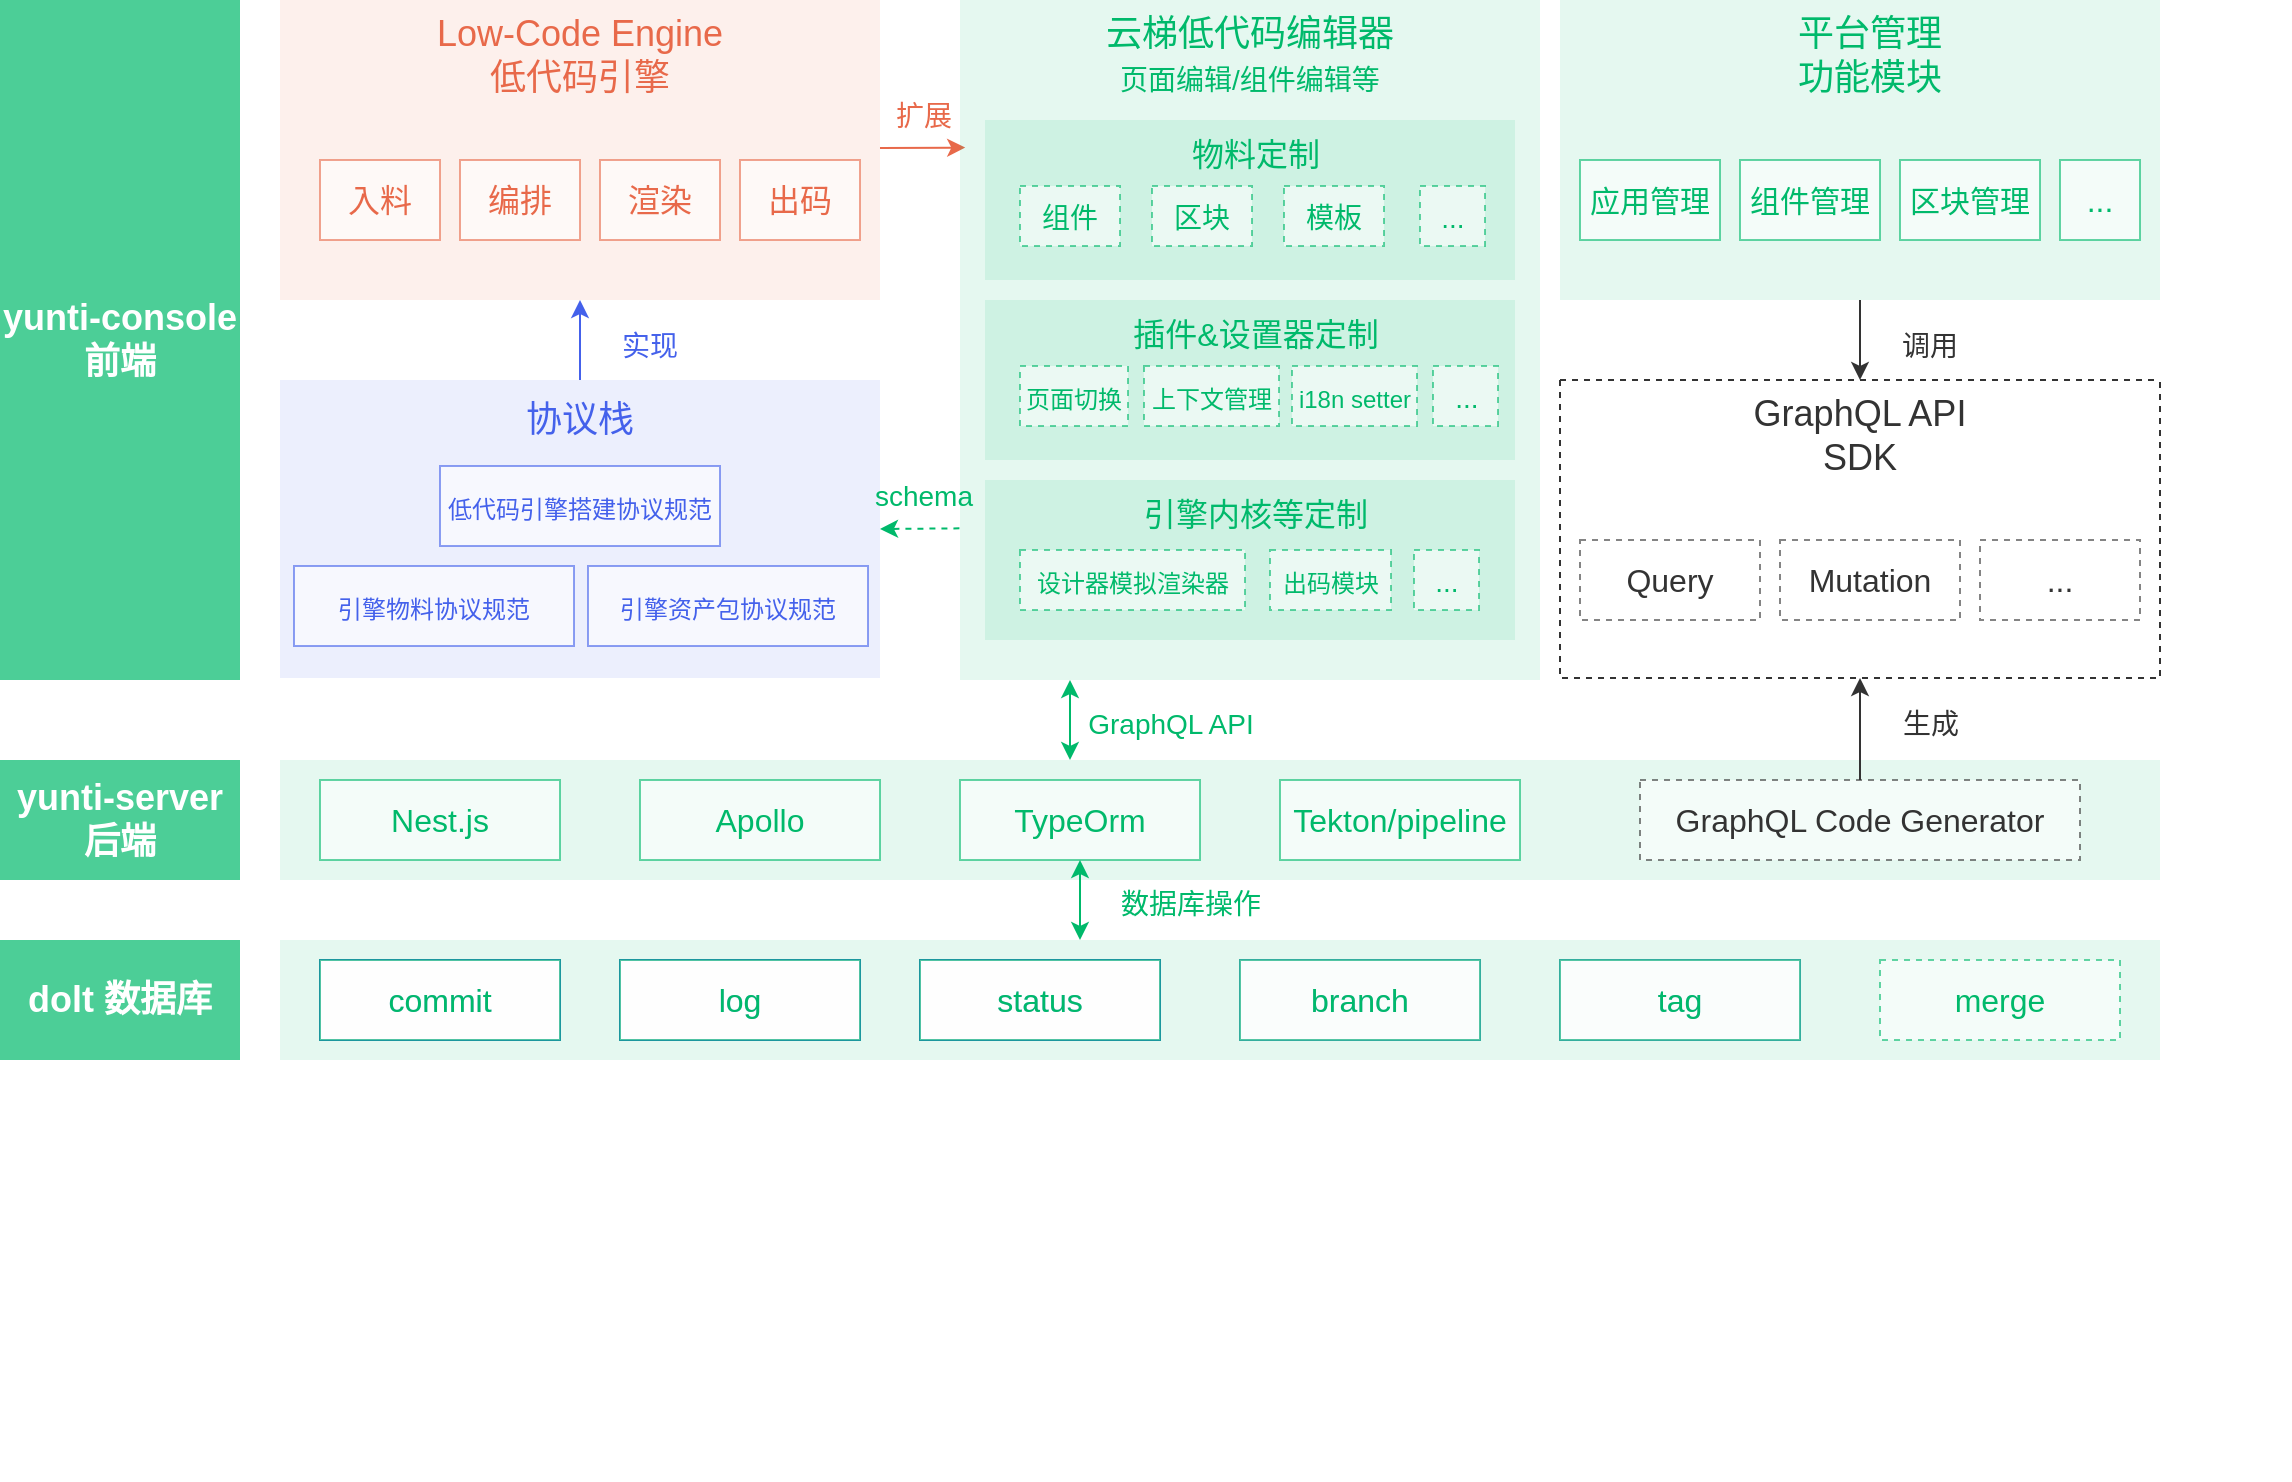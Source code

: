 <mxfile>
    <diagram id="mQrpNLpz2SsbmKvwexfa" name="Page-1">
        <mxGraphModel dx="1599" dy="947" grid="1" gridSize="10" guides="1" tooltips="1" connect="1" arrows="1" fold="1" page="1" pageScale="1" pageWidth="1169" pageHeight="1654" math="0" shadow="0">
            <root>
                <mxCell id="0"/>
                <mxCell id="1" parent="0"/>
                <mxCell id="2" value="" style="swimlane;startSize=0;fillColor=none;strokeColor=none;swimlaneFillColor=#00B96B;shadow=0;opacity=10;glass=0;" parent="1" vertex="1">
                    <mxGeometry x="180" y="910" width="940" height="60" as="geometry">
                        <mxRectangle x="210" y="910" width="50" height="40" as="alternateBounds"/>
                    </mxGeometry>
                </mxCell>
                <mxCell id="3" value="commit" style="rounded=0;whiteSpace=wrap;html=1;fillColor=#fff;fontColor=#4461eb;strokeColor=#4461eb;fontSize=16;fontStyle=0;opacity=60;" parent="2" vertex="1">
                    <mxGeometry x="20" y="10" width="120" height="40" as="geometry"/>
                </mxCell>
                <mxCell id="4" value="log" style="rounded=0;whiteSpace=wrap;html=1;fillColor=#fff;fontColor=#4461eb;strokeColor=#4461eb;fontSize=16;fontStyle=0;opacity=60;" parent="2" vertex="1">
                    <mxGeometry x="170" y="10" width="120" height="40" as="geometry"/>
                </mxCell>
                <mxCell id="5" value="status" style="rounded=0;whiteSpace=wrap;html=1;fillColor=#fff;fontColor=#4461eb;strokeColor=#4461eb;fontSize=16;fontStyle=0;opacity=60;" parent="2" vertex="1">
                    <mxGeometry x="320" y="10" width="120" height="40" as="geometry"/>
                </mxCell>
                <mxCell id="7" value="branch" style="rounded=0;whiteSpace=wrap;html=1;fillColor=#fff;fontColor=#4461eb;strokeColor=#4461eb;fontSize=16;fontStyle=0;opacity=60;" parent="2" vertex="1">
                    <mxGeometry x="480" y="10" width="120" height="40" as="geometry"/>
                </mxCell>
                <mxCell id="8" value="tag" style="rounded=0;whiteSpace=wrap;html=1;fillColor=#fff;fontColor=#4461eb;strokeColor=#4461eb;fontSize=16;fontStyle=0;opacity=60;" parent="2" vertex="1">
                    <mxGeometry x="640" y="10" width="120" height="40" as="geometry"/>
                </mxCell>
                <mxCell id="6" value="&lt;font color=&quot;#00b96b&quot;&gt;merge&lt;/font&gt;" style="rounded=0;whiteSpace=wrap;html=1;fillColor=#fff;fontColor=#4461eb;strokeColor=#00B96B;fontSize=16;fontStyle=0;opacity=60;dashed=1;" parent="2" vertex="1">
                    <mxGeometry x="800" y="10" width="120" height="40" as="geometry"/>
                </mxCell>
                <mxCell id="72" value="commit" style="rounded=0;whiteSpace=wrap;html=1;fillColor=#fff;fontColor=#4461eb;strokeColor=#4461eb;fontSize=16;fontStyle=0;opacity=60;" parent="2" vertex="1">
                    <mxGeometry x="20" y="10" width="120" height="40" as="geometry"/>
                </mxCell>
                <mxCell id="73" value="log" style="rounded=0;whiteSpace=wrap;html=1;fillColor=#fff;fontColor=#4461eb;strokeColor=#4461eb;fontSize=16;fontStyle=0;opacity=60;" parent="2" vertex="1">
                    <mxGeometry x="170" y="10" width="120" height="40" as="geometry"/>
                </mxCell>
                <mxCell id="74" value="status" style="rounded=0;whiteSpace=wrap;html=1;fillColor=#fff;fontColor=#4461eb;strokeColor=#4461eb;fontSize=16;fontStyle=0;opacity=60;" parent="2" vertex="1">
                    <mxGeometry x="320" y="10" width="120" height="40" as="geometry"/>
                </mxCell>
                <mxCell id="75" value="commit" style="rounded=0;whiteSpace=wrap;html=1;fillColor=#fff;fontColor=#4461eb;strokeColor=#4461eb;fontSize=16;fontStyle=0;opacity=60;" parent="2" vertex="1">
                    <mxGeometry x="20" y="10" width="120" height="40" as="geometry"/>
                </mxCell>
                <mxCell id="76" value="log" style="rounded=0;whiteSpace=wrap;html=1;fillColor=#fff;fontColor=#4461eb;strokeColor=#4461eb;fontSize=16;fontStyle=0;opacity=60;" parent="2" vertex="1">
                    <mxGeometry x="170" y="10" width="120" height="40" as="geometry"/>
                </mxCell>
                <mxCell id="77" value="status" style="rounded=0;whiteSpace=wrap;html=1;fillColor=#fff;fontColor=#4461eb;strokeColor=#4461eb;fontSize=16;fontStyle=0;opacity=60;" parent="2" vertex="1">
                    <mxGeometry x="320" y="10" width="120" height="40" as="geometry"/>
                </mxCell>
                <mxCell id="78" value="commit" style="rounded=0;whiteSpace=wrap;html=1;fillColor=#fff;fontColor=#4461eb;strokeColor=#4461eb;fontSize=16;fontStyle=0;opacity=60;" parent="2" vertex="1">
                    <mxGeometry x="20" y="10" width="120" height="40" as="geometry"/>
                </mxCell>
                <mxCell id="79" value="log" style="rounded=0;whiteSpace=wrap;html=1;fillColor=#fff;fontColor=#4461eb;strokeColor=#4461eb;fontSize=16;fontStyle=0;opacity=60;" parent="2" vertex="1">
                    <mxGeometry x="170" y="10" width="120" height="40" as="geometry"/>
                </mxCell>
                <mxCell id="80" value="status" style="rounded=0;whiteSpace=wrap;html=1;fillColor=#fff;fontColor=#4461eb;strokeColor=#4461eb;fontSize=16;fontStyle=0;opacity=60;" parent="2" vertex="1">
                    <mxGeometry x="320" y="10" width="120" height="40" as="geometry"/>
                </mxCell>
                <mxCell id="81" value="&lt;font color=&quot;#00b96b&quot;&gt;commit&lt;/font&gt;" style="rounded=0;whiteSpace=wrap;html=1;fillColor=#fff;fontColor=#4461eb;strokeColor=#00B96B;fontSize=16;fontStyle=0;opacity=60;" parent="2" vertex="1">
                    <mxGeometry x="20" y="10" width="120" height="40" as="geometry"/>
                </mxCell>
                <mxCell id="82" value="&lt;font color=&quot;#00b96b&quot;&gt;log&lt;/font&gt;" style="rounded=0;whiteSpace=wrap;html=1;fillColor=#fff;fontColor=#4461eb;strokeColor=#00B96B;fontSize=16;fontStyle=0;opacity=60;" parent="2" vertex="1">
                    <mxGeometry x="170" y="10" width="120" height="40" as="geometry"/>
                </mxCell>
                <mxCell id="83" value="&lt;font color=&quot;#00b96b&quot;&gt;status&lt;/font&gt;" style="rounded=0;whiteSpace=wrap;html=1;fillColor=#fff;fontColor=#4461eb;strokeColor=#00B96B;fontSize=16;fontStyle=0;opacity=60;" parent="2" vertex="1">
                    <mxGeometry x="320" y="10" width="120" height="40" as="geometry"/>
                </mxCell>
                <mxCell id="84" value="&lt;font color=&quot;#00b96b&quot;&gt;branch&lt;/font&gt;" style="rounded=0;whiteSpace=wrap;html=1;fillColor=#fff;fontColor=#4461eb;strokeColor=#00B96B;fontSize=16;fontStyle=0;opacity=60;" parent="2" vertex="1">
                    <mxGeometry x="480" y="10" width="120" height="40" as="geometry"/>
                </mxCell>
                <mxCell id="85" value="&lt;font color=&quot;#00b96b&quot;&gt;tag&lt;/font&gt;" style="rounded=0;whiteSpace=wrap;html=1;fillColor=#fff;fontColor=#4461eb;strokeColor=#00B96B;fontSize=16;fontStyle=0;opacity=60;" parent="2" vertex="1">
                    <mxGeometry x="640" y="10" width="120" height="40" as="geometry"/>
                </mxCell>
                <mxCell id="9" value="dolt 数据库" style="rounded=0;whiteSpace=wrap;html=1;fillColor=#00B96B;fontColor=#ffffff;strokeColor=none;fontSize=18;fontStyle=1;opacity=70;gradientColor=none;" parent="1" vertex="1">
                    <mxGeometry x="40" y="910" width="120" height="60" as="geometry"/>
                </mxCell>
                <mxCell id="10" value="yunti-console&lt;br&gt;前端" style="rounded=0;whiteSpace=wrap;html=1;fillColor=#00B96B;fontColor=#ffffff;strokeColor=none;fontSize=18;fontStyle=1;opacity=70;" parent="1" vertex="1">
                    <mxGeometry x="40" y="440" width="120" height="340" as="geometry"/>
                </mxCell>
                <mxCell id="63" value="" style="edgeStyle=none;html=1;strokeColor=#E8694A;fontSize=14;fontColor=#333333;entryX=0.009;entryY=0.217;entryDx=0;entryDy=0;entryPerimeter=0;" parent="1" source="11" target="27" edge="1">
                    <mxGeometry relative="1" as="geometry"/>
                </mxCell>
                <mxCell id="11" value="" style="swimlane;startSize=0;fillColor=none;strokeColor=none;swimlaneFillColor=#E8694A;shadow=0;opacity=10;glass=0;" parent="1" vertex="1">
                    <mxGeometry x="180" y="440" width="300" height="150" as="geometry">
                        <mxRectangle x="210" y="910" width="50" height="40" as="alternateBounds"/>
                    </mxGeometry>
                </mxCell>
                <mxCell id="12" value="&lt;font color=&quot;#e8694a&quot;&gt;入料&lt;/font&gt;" style="rounded=0;whiteSpace=wrap;html=1;fillColor=#fff;fontColor=#4461eb;strokeColor=#E8694A;fontSize=16;fontStyle=0;opacity=60;" parent="11" vertex="1">
                    <mxGeometry x="20" y="80" width="60" height="40" as="geometry"/>
                </mxCell>
                <mxCell id="13" value="&lt;font color=&quot;#e8694a&quot;&gt;&lt;span style=&quot;font-family: Helvetica; font-size: 18px; font-style: normal; font-variant-ligatures: normal; font-variant-caps: normal; letter-spacing: normal; orphans: 2; text-indent: 0px; text-transform: none; widows: 2; word-spacing: 0px; -webkit-text-stroke-width: 0px; text-decoration-thickness: initial; text-decoration-style: initial; text-decoration-color: initial; float: none; display: inline !important;&quot;&gt;Low-Code Engine&lt;/span&gt;&lt;br style=&quot;border-color: rgb(0, 0, 0); padding: 0px; margin: 0px; font-family: Helvetica; font-size: 18px; font-style: normal; font-variant-ligatures: normal; font-variant-caps: normal; letter-spacing: normal; orphans: 2; text-indent: 0px; text-transform: none; widows: 2; word-spacing: 0px; -webkit-text-stroke-width: 0px; text-decoration-thickness: initial; text-decoration-style: initial; text-decoration-color: initial;&quot;&gt;低代码引擎&lt;/font&gt;" style="text;whiteSpace=wrap;html=1;fontSize=18;fontColor=#4461EB;align=center;" parent="11" vertex="1">
                    <mxGeometry x="75" width="150" height="60" as="geometry"/>
                </mxCell>
                <mxCell id="68" value="&lt;font color=&quot;#e8694a&quot;&gt;编排&lt;/font&gt;" style="rounded=0;whiteSpace=wrap;html=1;fillColor=#fff;fontColor=#4461eb;strokeColor=#E8694A;fontSize=16;fontStyle=0;opacity=60;" parent="11" vertex="1">
                    <mxGeometry x="90" y="80" width="60" height="40" as="geometry"/>
                </mxCell>
                <mxCell id="70" value="&lt;font color=&quot;#e8694a&quot;&gt;渲染&lt;/font&gt;" style="rounded=0;whiteSpace=wrap;html=1;fillColor=#fff;fontColor=#4461eb;strokeColor=#E8694A;fontSize=16;fontStyle=0;opacity=60;" parent="11" vertex="1">
                    <mxGeometry x="160" y="80" width="60" height="40" as="geometry"/>
                </mxCell>
                <mxCell id="71" value="&lt;font color=&quot;#e8694a&quot;&gt;出码&lt;/font&gt;" style="rounded=0;whiteSpace=wrap;html=1;fillColor=#fff;fontColor=#4461eb;strokeColor=#E8694A;fontSize=16;fontStyle=0;opacity=60;" parent="11" vertex="1">
                    <mxGeometry x="230" y="80" width="60" height="40" as="geometry"/>
                </mxCell>
                <mxCell id="65" value="" style="edgeStyle=none;html=1;strokeColor=#333333;fontSize=14;fontColor=#333333;" parent="1" source="19" target="32" edge="1">
                    <mxGeometry relative="1" as="geometry"/>
                </mxCell>
                <mxCell id="19" value="" style="swimlane;startSize=0;fillColor=none;strokeColor=none;swimlaneFillColor=#00B96B;shadow=0;opacity=10;glass=0;" parent="1" vertex="1">
                    <mxGeometry x="820" y="440" width="300" height="150" as="geometry">
                        <mxRectangle x="210" y="910" width="50" height="40" as="alternateBounds"/>
                    </mxGeometry>
                </mxCell>
                <mxCell id="21" value="&lt;font color=&quot;#00b96b&quot;&gt;平台管理功能模块&lt;/font&gt;" style="text;whiteSpace=wrap;html=1;fontSize=18;fontColor=#4461EB;align=center;" parent="19" vertex="1">
                    <mxGeometry x="110" width="90" height="60" as="geometry"/>
                </mxCell>
                <mxCell id="54" value="&lt;font style=&quot;font-size: 15px;&quot; color=&quot;#00b96b&quot;&gt;应用管理&lt;/font&gt;" style="rounded=0;whiteSpace=wrap;html=1;fillColor=#fff;fontColor=#4461eb;strokeColor=#00B96B;fontSize=16;fontStyle=0;opacity=60;" parent="19" vertex="1">
                    <mxGeometry x="10" y="80" width="70" height="40" as="geometry"/>
                </mxCell>
                <mxCell id="55" value="&lt;font style=&quot;font-size: 15px;&quot; color=&quot;#00b96b&quot;&gt;组件管理&lt;/font&gt;" style="rounded=0;whiteSpace=wrap;html=1;fillColor=#fff;fontColor=#4461eb;strokeColor=#00B96B;fontSize=16;fontStyle=0;opacity=60;" parent="19" vertex="1">
                    <mxGeometry x="90" y="80" width="70" height="40" as="geometry"/>
                </mxCell>
                <mxCell id="56" value="&lt;font style=&quot;font-size: 15px;&quot; color=&quot;#00b96b&quot;&gt;区块管理&lt;/font&gt;" style="rounded=0;whiteSpace=wrap;html=1;fillColor=#fff;fontColor=#4461eb;strokeColor=#00B96B;fontSize=16;fontStyle=0;opacity=60;" parent="19" vertex="1">
                    <mxGeometry x="170" y="80" width="70" height="40" as="geometry"/>
                </mxCell>
                <mxCell id="139" value="&lt;font color=&quot;#00b96b&quot;&gt;...&lt;/font&gt;" style="rounded=0;whiteSpace=wrap;html=1;fillColor=#fff;fontColor=#4461eb;strokeColor=#00B96B;fontSize=16;fontStyle=0;opacity=60;" parent="19" vertex="1">
                    <mxGeometry x="250" y="80" width="40" height="40" as="geometry"/>
                </mxCell>
                <mxCell id="61" value="" style="edgeStyle=none;html=1;strokeColor=#4461EB;fontSize=11;fontColor=#333333;entryX=0.5;entryY=1;entryDx=0;entryDy=0;" parent="1" source="23" target="11" edge="1">
                    <mxGeometry relative="1" as="geometry"/>
                </mxCell>
                <mxCell id="23" value="" style="swimlane;startSize=0;fillColor=none;strokeColor=none;swimlaneFillColor=#4461eb;shadow=0;opacity=10;glass=0;" parent="1" vertex="1">
                    <mxGeometry x="180" y="630" width="300" height="149" as="geometry">
                        <mxRectangle x="210" y="910" width="50" height="40" as="alternateBounds"/>
                    </mxGeometry>
                </mxCell>
                <mxCell id="25" value="协议栈" style="text;whiteSpace=wrap;html=1;fontSize=18;fontColor=#4461EB;align=center;" parent="23" vertex="1">
                    <mxGeometry x="90" y="3" width="120" height="40" as="geometry"/>
                </mxCell>
                <mxCell id="57" value="&lt;font style=&quot;font-size: 12px;&quot;&gt;引擎物料协议规范&lt;/font&gt;" style="rounded=0;whiteSpace=wrap;html=1;fillColor=#fff;fontColor=#4461eb;strokeColor=#4461eb;fontSize=16;fontStyle=0;opacity=60;" parent="23" vertex="1">
                    <mxGeometry x="7" y="93" width="140" height="40" as="geometry"/>
                </mxCell>
                <mxCell id="60" value="&lt;font style=&quot;font-size: 12px;&quot;&gt;引擎资产包协议规范&lt;/font&gt;" style="rounded=0;whiteSpace=wrap;html=1;fillColor=#fff;fontColor=#4461eb;strokeColor=#4461eb;fontSize=16;fontStyle=0;opacity=60;" parent="23" vertex="1">
                    <mxGeometry x="154" y="93" width="140" height="40" as="geometry"/>
                </mxCell>
                <mxCell id="59" value="&lt;font style=&quot;font-size: 12px;&quot;&gt;低代码引擎搭建协议规范&lt;/font&gt;" style="rounded=0;whiteSpace=wrap;html=1;fillColor=#fff;fontColor=#4461eb;strokeColor=#4461eb;fontSize=16;fontStyle=0;opacity=60;" parent="23" vertex="1">
                    <mxGeometry x="80" y="43" width="140" height="40" as="geometry"/>
                </mxCell>
                <mxCell id="27" value="" style="swimlane;startSize=0;fillColor=none;strokeColor=none;swimlaneFillColor=#00B96B;shadow=0;opacity=10;glass=0;" parent="1" vertex="1">
                    <mxGeometry x="520" y="440" width="290" height="340" as="geometry">
                        <mxRectangle x="210" y="910" width="50" height="40" as="alternateBounds"/>
                    </mxGeometry>
                </mxCell>
                <mxCell id="29" value="&lt;font color=&quot;#00b96b&quot;&gt;云梯低代码编辑器&lt;br&gt;&lt;font style=&quot;font-size: 14px;&quot;&gt;页面编辑/组件编辑等&lt;/font&gt;&lt;br&gt;&lt;/font&gt;" style="text;whiteSpace=wrap;html=1;fontSize=18;fontColor=#4461EB;align=center;" parent="27" vertex="1">
                    <mxGeometry x="60" width="170" height="60" as="geometry"/>
                </mxCell>
                <mxCell id="92" value="" style="swimlane;startSize=0;fillColor=none;strokeColor=none;swimlaneFillColor=#00B96B;shadow=0;opacity=10;glass=0;" parent="27" vertex="1">
                    <mxGeometry x="12.5" y="60" width="265" height="80" as="geometry">
                        <mxRectangle x="210" y="910" width="50" height="40" as="alternateBounds"/>
                    </mxGeometry>
                </mxCell>
                <mxCell id="93" value="&lt;font style=&quot;font-size: 16px;&quot; color=&quot;#00b96b&quot;&gt;物料定制&lt;/font&gt;" style="text;whiteSpace=wrap;html=1;fontSize=18;fontColor=#4461EB;align=center;" parent="92" vertex="1">
                    <mxGeometry x="50" width="170" height="30" as="geometry"/>
                </mxCell>
                <mxCell id="94" value="&lt;font style=&quot;font-size: 14px;&quot; color=&quot;#00b96b&quot;&gt;组件&lt;/font&gt;" style="rounded=0;whiteSpace=wrap;html=1;fillColor=#fff;fontColor=#4461eb;strokeColor=#00B96B;fontSize=16;fontStyle=0;opacity=60;dashed=1;" parent="92" vertex="1">
                    <mxGeometry x="17.5" y="33" width="50" height="30" as="geometry"/>
                </mxCell>
                <mxCell id="134" value="&lt;font style=&quot;font-size: 14px;&quot; color=&quot;#00b96b&quot;&gt;...&lt;/font&gt;" style="rounded=0;whiteSpace=wrap;html=1;fillColor=#fff;fontColor=#4461eb;strokeColor=#00B96B;fontSize=16;fontStyle=0;opacity=60;dashed=1;" parent="92" vertex="1">
                    <mxGeometry x="217.5" y="33" width="32.5" height="30" as="geometry"/>
                </mxCell>
                <mxCell id="135" value="&lt;font color=&quot;#00b96b&quot;&gt;&lt;span style=&quot;font-size: 14px;&quot;&gt;区块&lt;/span&gt;&lt;/font&gt;" style="rounded=0;whiteSpace=wrap;html=1;fillColor=#fff;fontColor=#4461eb;strokeColor=#00B96B;fontSize=16;fontStyle=0;opacity=60;dashed=1;" parent="92" vertex="1">
                    <mxGeometry x="83.5" y="33" width="50" height="30" as="geometry"/>
                </mxCell>
                <mxCell id="136" value="&lt;font color=&quot;#00b96b&quot;&gt;&lt;span style=&quot;font-size: 14px;&quot;&gt;模板&lt;/span&gt;&lt;/font&gt;" style="rounded=0;whiteSpace=wrap;html=1;fillColor=#fff;fontColor=#4461eb;strokeColor=#00B96B;fontSize=16;fontStyle=0;opacity=60;dashed=1;" parent="92" vertex="1">
                    <mxGeometry x="149.5" y="33" width="50" height="30" as="geometry"/>
                </mxCell>
                <mxCell id="98" value="" style="swimlane;startSize=0;fillColor=none;strokeColor=none;swimlaneFillColor=#00B96B;shadow=0;opacity=10;glass=0;" parent="27" vertex="1">
                    <mxGeometry x="12.5" y="150" width="265" height="80" as="geometry">
                        <mxRectangle x="210" y="910" width="50" height="40" as="alternateBounds"/>
                    </mxGeometry>
                </mxCell>
                <mxCell id="99" value="&lt;font style=&quot;font-size: 16px;&quot; color=&quot;#00b96b&quot;&gt;插件&amp;amp;设置器定制&lt;/font&gt;" style="text;whiteSpace=wrap;html=1;fontSize=18;fontColor=#4461EB;align=center;" parent="98" vertex="1">
                    <mxGeometry x="50" width="170" height="30" as="geometry"/>
                </mxCell>
                <mxCell id="100" value="&lt;font color=&quot;#00b96b&quot;&gt;&lt;span style=&quot;font-size: 12px;&quot;&gt;页面切换&lt;/span&gt;&lt;/font&gt;" style="rounded=0;whiteSpace=wrap;html=1;fillColor=#fff;fontColor=#4461eb;strokeColor=#00B96B;fontSize=16;fontStyle=0;opacity=60;dashed=1;" parent="98" vertex="1">
                    <mxGeometry x="17.5" y="33" width="54" height="30" as="geometry"/>
                </mxCell>
                <mxCell id="109" value="&lt;font style=&quot;font-size: 12px;&quot; color=&quot;#00b96b&quot;&gt;上下文管理&lt;/font&gt;" style="rounded=0;whiteSpace=wrap;html=1;fillColor=#fff;fontColor=#4461eb;strokeColor=#00B96B;fontSize=16;fontStyle=0;opacity=60;dashed=1;" parent="98" vertex="1">
                    <mxGeometry x="79.5" y="33" width="67.5" height="30" as="geometry"/>
                </mxCell>
                <mxCell id="115" value="&lt;font style=&quot;font-size: 12px;&quot; color=&quot;#00b96b&quot;&gt;i18n setter&lt;/font&gt;" style="rounded=0;whiteSpace=wrap;html=1;fillColor=#fff;fontColor=#4461eb;strokeColor=#00B96B;fontSize=16;fontStyle=0;opacity=60;dashed=1;" parent="98" vertex="1">
                    <mxGeometry x="153.5" y="33" width="62.5" height="30" as="geometry"/>
                </mxCell>
                <mxCell id="137" value="&lt;font style=&quot;font-size: 14px;&quot; color=&quot;#00b96b&quot;&gt;...&lt;/font&gt;" style="rounded=0;whiteSpace=wrap;html=1;fillColor=#fff;fontColor=#4461eb;strokeColor=#00B96B;fontSize=16;fontStyle=0;opacity=60;dashed=1;" parent="98" vertex="1">
                    <mxGeometry x="224" y="33" width="32.5" height="30" as="geometry"/>
                </mxCell>
                <mxCell id="101" value="" style="swimlane;startSize=0;fillColor=none;strokeColor=none;swimlaneFillColor=#00B96B;shadow=0;opacity=10;glass=0;" parent="27" vertex="1">
                    <mxGeometry x="12.5" y="240" width="265" height="80" as="geometry">
                        <mxRectangle x="210" y="910" width="50" height="40" as="alternateBounds"/>
                    </mxGeometry>
                </mxCell>
                <mxCell id="102" value="&lt;font style=&quot;font-size: 16px;&quot; color=&quot;#00b96b&quot;&gt;引擎内核等定制&lt;/font&gt;" style="text;whiteSpace=wrap;html=1;fontSize=18;fontColor=#4461EB;align=center;" parent="101" vertex="1">
                    <mxGeometry x="50" width="170" height="30" as="geometry"/>
                </mxCell>
                <mxCell id="116" value="&lt;font style=&quot;font-size: 12px;&quot; color=&quot;#00b96b&quot;&gt;出码模块&lt;/font&gt;" style="rounded=0;whiteSpace=wrap;html=1;fillColor=#fff;fontColor=#4461eb;strokeColor=#00B96B;fontSize=16;fontStyle=0;opacity=60;dashed=1;" parent="101" vertex="1">
                    <mxGeometry x="142.5" y="35" width="60.5" height="30" as="geometry"/>
                </mxCell>
                <mxCell id="138" value="&lt;font style=&quot;font-size: 14px;&quot; color=&quot;#00b96b&quot;&gt;...&lt;/font&gt;" style="rounded=0;whiteSpace=wrap;html=1;fillColor=#fff;fontColor=#4461eb;strokeColor=#00B96B;fontSize=16;fontStyle=0;opacity=60;dashed=1;" parent="101" vertex="1">
                    <mxGeometry x="214.5" y="35" width="32.5" height="30" as="geometry"/>
                </mxCell>
                <mxCell id="117" value="&lt;font style=&quot;font-size: 12px;&quot; color=&quot;#00b96b&quot;&gt;设计器模拟渲染器&lt;/font&gt;" style="rounded=0;whiteSpace=wrap;html=1;fillColor=#fff;fontColor=#4461eb;strokeColor=#00B96B;fontSize=16;fontStyle=0;opacity=60;dashed=1;" parent="101" vertex="1">
                    <mxGeometry x="17.5" y="35" width="112.5" height="30" as="geometry"/>
                </mxCell>
                <mxCell id="31" value="" style="swimlane;startSize=0;fillColor=none;strokeColor=#333333;swimlaneFillColor=none;shadow=0;glass=0;dashed=1;strokeWidth=1;swimlaneLine=0;" parent="1" vertex="1">
                    <mxGeometry x="820" y="630" width="300" height="149" as="geometry">
                        <mxRectangle x="210" y="910" width="50" height="40" as="alternateBounds"/>
                    </mxGeometry>
                </mxCell>
                <mxCell id="32" value="&lt;span style=&quot;color: rgb(51, 51, 51);&quot;&gt;GraphQL API SDK&lt;/span&gt;" style="text;whiteSpace=wrap;html=1;fontSize=18;fontColor=#4461EB;align=center;" parent="31" vertex="1">
                    <mxGeometry x="90" width="120" height="60" as="geometry"/>
                </mxCell>
                <mxCell id="33" value="&lt;font color=&quot;#333333&quot;&gt;Query&lt;/font&gt;" style="rounded=0;whiteSpace=wrap;html=1;fillColor=#fff;fontColor=#4461eb;strokeColor=#333333;fontSize=16;fontStyle=0;opacity=60;dashed=1;" parent="31" vertex="1">
                    <mxGeometry x="10" y="80" width="90" height="40" as="geometry"/>
                </mxCell>
                <mxCell id="34" value="&lt;font color=&quot;#333333&quot;&gt;Mutation&lt;/font&gt;" style="rounded=0;whiteSpace=wrap;html=1;fillColor=#fff;fontColor=#4461eb;strokeColor=#333333;fontSize=16;fontStyle=0;opacity=60;dashed=1;" parent="31" vertex="1">
                    <mxGeometry x="110" y="80" width="90" height="40" as="geometry"/>
                </mxCell>
                <mxCell id="35" value="&lt;font color=&quot;#333333&quot;&gt;...&lt;/font&gt;" style="rounded=0;whiteSpace=wrap;html=1;fillColor=#fff;fontColor=#4461eb;strokeColor=#333333;fontSize=16;fontStyle=0;opacity=60;dashed=1;" parent="31" vertex="1">
                    <mxGeometry x="210" y="80" width="80" height="40" as="geometry"/>
                </mxCell>
                <mxCell id="36" value="&lt;div style=&quot;text-align: justify;&quot;&gt;&lt;br&gt;&lt;/div&gt;" style="text;html=1;align=right;verticalAlign=middle;resizable=0;points=[];autosize=1;strokeColor=none;fillColor=none;fontSize=18;fontColor=#4461EB;" parent="1" vertex="1">
                    <mxGeometry x="1165" y="1140" width="20" height="40" as="geometry"/>
                </mxCell>
                <mxCell id="37" value="yunti-server&lt;br&gt;后端" style="rounded=0;whiteSpace=wrap;html=1;fillColor=#00B96B;fontColor=#ffffff;strokeColor=none;fontSize=18;fontStyle=1;opacity=70;" parent="1" vertex="1">
                    <mxGeometry x="40" y="820" width="120" height="60" as="geometry"/>
                </mxCell>
                <mxCell id="38" value="" style="swimlane;startSize=0;fillColor=none;strokeColor=none;swimlaneFillColor=#00B96B;shadow=0;opacity=10;glass=0;" parent="1" vertex="1">
                    <mxGeometry x="180" y="820" width="940" height="60" as="geometry">
                        <mxRectangle x="210" y="910" width="50" height="40" as="alternateBounds"/>
                    </mxGeometry>
                </mxCell>
                <mxCell id="39" value="&lt;font color=&quot;#00b96b&quot;&gt;Nest.js&lt;/font&gt;" style="rounded=0;whiteSpace=wrap;html=1;fillColor=#fff;fontColor=#4461eb;strokeColor=#00B96B;fontSize=16;fontStyle=0;opacity=60;" parent="38" vertex="1">
                    <mxGeometry x="20" y="10" width="120" height="40" as="geometry"/>
                </mxCell>
                <mxCell id="40" value="&lt;font color=&quot;#00b96b&quot;&gt;Apollo&lt;/font&gt;" style="rounded=0;whiteSpace=wrap;html=1;fillColor=#fff;fontColor=#4461eb;strokeColor=#00B96B;fontSize=16;fontStyle=0;opacity=60;" parent="38" vertex="1">
                    <mxGeometry x="180" y="10" width="120" height="40" as="geometry"/>
                </mxCell>
                <mxCell id="41" value="&lt;font color=&quot;#00b96b&quot;&gt;TypeOrm&lt;/font&gt;" style="rounded=0;whiteSpace=wrap;html=1;fillColor=#fff;fontColor=#4461eb;strokeColor=#00B96B;fontSize=16;fontStyle=0;opacity=60;" parent="38" vertex="1">
                    <mxGeometry x="340" y="10" width="120" height="40" as="geometry"/>
                </mxCell>
                <mxCell id="45" value="&lt;font color=&quot;#333333&quot;&gt;GraphQL Code Generator&lt;/font&gt;" style="rounded=0;whiteSpace=wrap;html=1;fillColor=#fff;fontColor=#4461eb;strokeColor=#333333;fontSize=16;fontStyle=0;opacity=60;dashed=1;" parent="38" vertex="1">
                    <mxGeometry x="680" y="10" width="220" height="40" as="geometry"/>
                </mxCell>
                <mxCell id="142" value="&lt;font color=&quot;#00b96b&quot;&gt;Tekton/pipeline&lt;/font&gt;" style="rounded=0;whiteSpace=wrap;html=1;fillColor=#fff;fontColor=#4461eb;strokeColor=#00B96B;fontSize=16;fontStyle=0;opacity=60;" vertex="1" parent="38">
                    <mxGeometry x="500" y="10" width="120" height="40" as="geometry"/>
                </mxCell>
                <mxCell id="44" value="" style="endArrow=classic;startArrow=classic;html=1;fillColor=#0050ef;strokeColor=#00B96B;entryX=0.5;entryY=1;entryDx=0;entryDy=0;" parent="1" target="41" edge="1">
                    <mxGeometry width="50" height="50" relative="1" as="geometry">
                        <mxPoint x="580" y="910" as="sourcePoint"/>
                        <mxPoint x="580" y="880" as="targetPoint"/>
                    </mxGeometry>
                </mxCell>
                <mxCell id="46" style="edgeStyle=none;html=1;entryX=0.5;entryY=1;entryDx=0;entryDy=0;strokeColor=#333333;" parent="1" target="31" edge="1">
                    <mxGeometry relative="1" as="geometry">
                        <mxPoint x="970" y="830" as="sourcePoint"/>
                    </mxGeometry>
                </mxCell>
                <mxCell id="47" value="&lt;font style=&quot;font-size: 14px;&quot; color=&quot;#333333&quot;&gt;生成&lt;/font&gt;" style="text;html=1;align=center;verticalAlign=middle;resizable=0;points=[];autosize=1;strokeColor=none;fillColor=none;" parent="1" vertex="1">
                    <mxGeometry x="980" y="787" width="50" height="30" as="geometry"/>
                </mxCell>
                <mxCell id="49" value="&lt;font color=&quot;#00b96b&quot; style=&quot;font-size: 14px;&quot;&gt;GraphQL API&lt;/font&gt;" style="text;html=1;align=center;verticalAlign=middle;resizable=0;points=[];autosize=1;strokeColor=none;fillColor=none;" parent="1" vertex="1">
                    <mxGeometry x="570" y="787" width="110" height="30" as="geometry"/>
                </mxCell>
                <mxCell id="50" value="" style="endArrow=classic;startArrow=classic;html=1;fillColor=#0050ef;strokeColor=#00B96B;" parent="1" edge="1">
                    <mxGeometry width="50" height="50" relative="1" as="geometry">
                        <mxPoint x="575" y="820" as="sourcePoint"/>
                        <mxPoint x="575" y="780" as="targetPoint"/>
                    </mxGeometry>
                </mxCell>
                <mxCell id="53" value="&lt;font color=&quot;#00b96b&quot; style=&quot;font-size: 14px;&quot;&gt;数据库操作&lt;/font&gt;" style="text;html=1;align=center;verticalAlign=middle;resizable=0;points=[];autosize=1;strokeColor=none;fillColor=none;" parent="1" vertex="1">
                    <mxGeometry x="590" y="877" width="90" height="30" as="geometry"/>
                </mxCell>
                <mxCell id="62" value="&lt;font style=&quot;font-size: 14px;&quot;&gt;实现&lt;/font&gt;" style="text;whiteSpace=wrap;html=1;fontSize=18;fontColor=#4461EB;align=center;" parent="1" vertex="1">
                    <mxGeometry x="340" y="595" width="50" height="30" as="geometry"/>
                </mxCell>
                <mxCell id="64" value="&lt;font color=&quot;#00b96b&quot; style=&quot;font-size: 14px;&quot;&gt;schema&lt;/font&gt;" style="text;whiteSpace=wrap;html=1;fontSize=18;fontColor=#4461EB;align=center;" parent="1" vertex="1">
                    <mxGeometry x="477" y="670" width="50" height="30" as="geometry"/>
                </mxCell>
                <mxCell id="66" value="&lt;font style=&quot;font-size: 14px;&quot; color=&quot;#333333&quot;&gt;调用&lt;/font&gt;" style="text;whiteSpace=wrap;html=1;fontSize=18;fontColor=#4461EB;align=center;" parent="1" vertex="1">
                    <mxGeometry x="980" y="595" width="50" height="30" as="geometry"/>
                </mxCell>
                <mxCell id="140" style="edgeStyle=none;html=1;entryX=1;entryY=0.5;entryDx=0;entryDy=0;dashed=1;strokeColor=#00B96B;exitX=-0.001;exitY=0.777;exitDx=0;exitDy=0;exitPerimeter=0;" parent="1" source="27" target="23" edge="1">
                    <mxGeometry relative="1" as="geometry">
                        <mxPoint x="520" y="705" as="sourcePoint"/>
                    </mxGeometry>
                </mxCell>
                <mxCell id="141" value="&lt;font color=&quot;#e8694a&quot; style=&quot;font-size: 14px;&quot;&gt;扩展&lt;/font&gt;" style="text;whiteSpace=wrap;html=1;fontSize=18;fontColor=#4461EB;align=center;" parent="1" vertex="1">
                    <mxGeometry x="477" y="480" width="50" height="30" as="geometry"/>
                </mxCell>
            </root>
        </mxGraphModel>
    </diagram>
</mxfile>